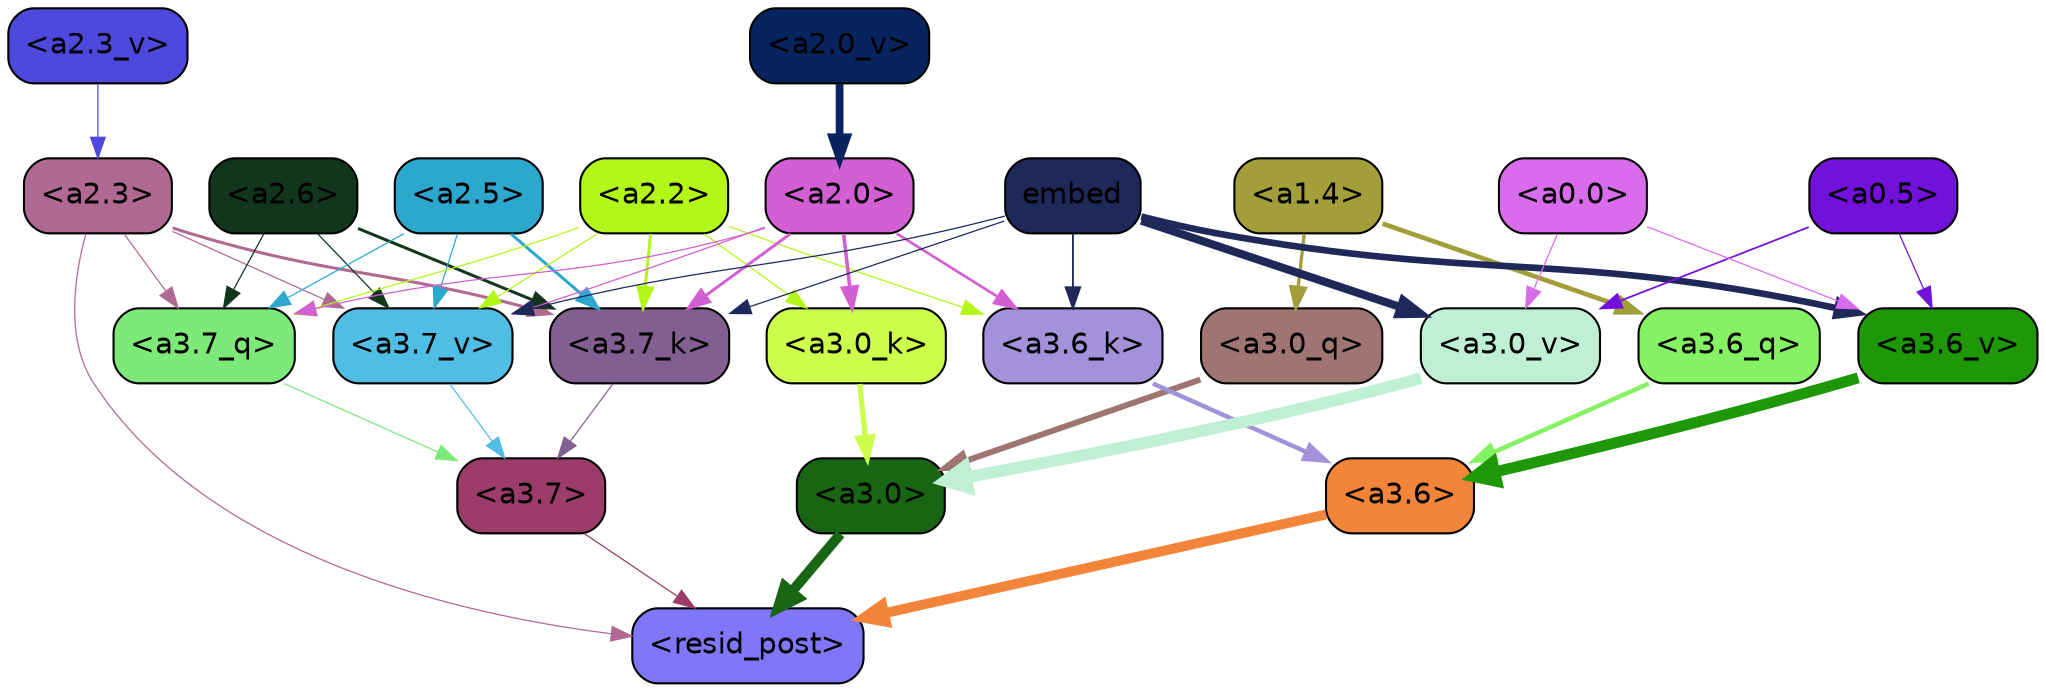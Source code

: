 strict digraph "" {
	graph [bgcolor=transparent,
		layout=dot,
		overlap=false,
		splines=true
	];
	"<a3.7>"	[color=black,
		fillcolor="#9c3c6a",
		fontname=Helvetica,
		shape=box,
		style="filled, rounded"];
	"<resid_post>"	[color=black,
		fillcolor="#7f77f8",
		fontname=Helvetica,
		shape=box,
		style="filled, rounded"];
	"<a3.7>" -> "<resid_post>"	[color="#9c3c6a",
		penwidth=0.6];
	"<a3.6>"	[color=black,
		fillcolor="#f3853a",
		fontname=Helvetica,
		shape=box,
		style="filled, rounded"];
	"<a3.6>" -> "<resid_post>"	[color="#f3853a",
		penwidth=4.746312499046326];
	"<a3.0>"	[color=black,
		fillcolor="#186514",
		fontname=Helvetica,
		shape=box,
		style="filled, rounded"];
	"<a3.0>" -> "<resid_post>"	[color="#186514",
		penwidth=4.896343111991882];
	"<a2.3>"	[color=black,
		fillcolor="#b06993",
		fontname=Helvetica,
		shape=box,
		style="filled, rounded"];
	"<a2.3>" -> "<resid_post>"	[color="#b06993",
		penwidth=0.6];
	"<a3.7_q>"	[color=black,
		fillcolor="#7de979",
		fontname=Helvetica,
		shape=box,
		style="filled, rounded"];
	"<a2.3>" -> "<a3.7_q>"	[color="#b06993",
		penwidth=0.6];
	"<a3.7_k>"	[color=black,
		fillcolor="#825f90",
		fontname=Helvetica,
		shape=box,
		style="filled, rounded"];
	"<a2.3>" -> "<a3.7_k>"	[color="#b06993",
		penwidth=1.467104621231556];
	"<a3.7_v>"	[color=black,
		fillcolor="#50bde4",
		fontname=Helvetica,
		shape=box,
		style="filled, rounded"];
	"<a2.3>" -> "<a3.7_v>"	[color="#b06993",
		penwidth=0.6];
	"<a3.7_q>" -> "<a3.7>"	[color="#7de979",
		penwidth=0.6];
	"<a3.6_q>"	[color=black,
		fillcolor="#85f263",
		fontname=Helvetica,
		shape=box,
		style="filled, rounded"];
	"<a3.6_q>" -> "<a3.6>"	[color="#85f263",
		penwidth=2.160832464694977];
	"<a3.0_q>"	[color=black,
		fillcolor="#9e7571",
		fontname=Helvetica,
		shape=box,
		style="filled, rounded"];
	"<a3.0_q>" -> "<a3.0>"	[color="#9e7571",
		penwidth=2.870753765106201];
	"<a3.7_k>" -> "<a3.7>"	[color="#825f90",
		penwidth=0.6];
	"<a3.6_k>"	[color=black,
		fillcolor="#a192d9",
		fontname=Helvetica,
		shape=box,
		style="filled, rounded"];
	"<a3.6_k>" -> "<a3.6>"	[color="#a192d9",
		penwidth=2.13908451795578];
	"<a3.0_k>"	[color=black,
		fillcolor="#ccff4c",
		fontname=Helvetica,
		shape=box,
		style="filled, rounded"];
	"<a3.0_k>" -> "<a3.0>"	[color="#ccff4c",
		penwidth=2.520303964614868];
	"<a3.7_v>" -> "<a3.7>"	[color="#50bde4",
		penwidth=0.6];
	"<a3.6_v>"	[color=black,
		fillcolor="#1e9806",
		fontname=Helvetica,
		shape=box,
		style="filled, rounded"];
	"<a3.6_v>" -> "<a3.6>"	[color="#1e9806",
		penwidth=5.297133803367615];
	"<a3.0_v>"	[color=black,
		fillcolor="#bff0d3",
		fontname=Helvetica,
		shape=box,
		style="filled, rounded"];
	"<a3.0_v>" -> "<a3.0>"	[color="#bff0d3",
		penwidth=5.680712580680847];
	"<a2.6>"	[color=black,
		fillcolor="#11361b",
		fontname=Helvetica,
		shape=box,
		style="filled, rounded"];
	"<a2.6>" -> "<a3.7_q>"	[color="#11361b",
		penwidth=0.6];
	"<a2.6>" -> "<a3.7_k>"	[color="#11361b",
		penwidth=1.4453159049153328];
	"<a2.6>" -> "<a3.7_v>"	[color="#11361b",
		penwidth=0.6];
	"<a2.5>"	[color=black,
		fillcolor="#2ca8cf",
		fontname=Helvetica,
		shape=box,
		style="filled, rounded"];
	"<a2.5>" -> "<a3.7_q>"	[color="#2ca8cf",
		penwidth=0.6];
	"<a2.5>" -> "<a3.7_k>"	[color="#2ca8cf",
		penwidth=1.4526091292500496];
	"<a2.5>" -> "<a3.7_v>"	[color="#2ca8cf",
		penwidth=0.6];
	"<a2.2>"	[color=black,
		fillcolor="#b3f71a",
		fontname=Helvetica,
		shape=box,
		style="filled, rounded"];
	"<a2.2>" -> "<a3.7_q>"	[color="#b3f71a",
		penwidth=0.6];
	"<a2.2>" -> "<a3.7_k>"	[color="#b3f71a",
		penwidth=1.4310357049107552];
	"<a2.2>" -> "<a3.6_k>"	[color="#b3f71a",
		penwidth=0.6];
	"<a2.2>" -> "<a3.0_k>"	[color="#b3f71a",
		penwidth=0.6];
	"<a2.2>" -> "<a3.7_v>"	[color="#b3f71a",
		penwidth=0.6];
	"<a2.0>"	[color=black,
		fillcolor="#d25fd3",
		fontname=Helvetica,
		shape=box,
		style="filled, rounded"];
	"<a2.0>" -> "<a3.7_q>"	[color="#d25fd3",
		penwidth=0.6];
	"<a2.0>" -> "<a3.7_k>"	[color="#d25fd3",
		penwidth=1.4314699843525887];
	"<a2.0>" -> "<a3.6_k>"	[color="#d25fd3",
		penwidth=1.2950235605239868];
	"<a2.0>" -> "<a3.0_k>"	[color="#d25fd3",
		penwidth=1.712992787361145];
	"<a2.0>" -> "<a3.7_v>"	[color="#d25fd3",
		penwidth=0.6];
	"<a1.4>"	[color=black,
		fillcolor="#a29f3b",
		fontname=Helvetica,
		shape=box,
		style="filled, rounded"];
	"<a1.4>" -> "<a3.6_q>"	[color="#a29f3b",
		penwidth=2.2719132900238037];
	"<a1.4>" -> "<a3.0_q>"	[color="#a29f3b",
		penwidth=1.5932877659797668];
	embed	[color=black,
		fillcolor="#1e295a",
		fontname=Helvetica,
		shape=box,
		style="filled, rounded"];
	embed -> "<a3.7_k>"	[color="#1e295a",
		penwidth=0.6];
	embed -> "<a3.6_k>"	[color="#1e295a",
		penwidth=0.891706109046936];
	embed -> "<a3.7_v>"	[color="#1e295a",
		penwidth=0.6];
	embed -> "<a3.6_v>"	[color="#1e295a",
		penwidth=3.1766927242279053];
	embed -> "<a3.0_v>"	[color="#1e295a",
		penwidth=3.9005755856633186];
	"<a0.5>"	[color=black,
		fillcolor="#7211d9",
		fontname=Helvetica,
		shape=box,
		style="filled, rounded"];
	"<a0.5>" -> "<a3.6_v>"	[color="#7211d9",
		penwidth=0.6];
	"<a0.5>" -> "<a3.0_v>"	[color="#7211d9",
		penwidth=0.8493617177009583];
	"<a0.0>"	[color=black,
		fillcolor="#d96cec",
		fontname=Helvetica,
		shape=box,
		style="filled, rounded"];
	"<a0.0>" -> "<a3.6_v>"	[color="#d96cec",
		penwidth=0.6];
	"<a0.0>" -> "<a3.0_v>"	[color="#d96cec",
		penwidth=0.6];
	"<a2.3_v>"	[color=black,
		fillcolor="#4e49dd",
		fontname=Helvetica,
		shape=box,
		style="filled, rounded"];
	"<a2.3_v>" -> "<a2.3>"	[color="#4e49dd",
		penwidth=0.6];
	"<a2.0_v>"	[color=black,
		fillcolor="#08245e",
		fontname=Helvetica,
		shape=box,
		style="filled, rounded"];
	"<a2.0_v>" -> "<a2.0>"	[color="#08245e",
		penwidth=3.7102378383278847];
}
